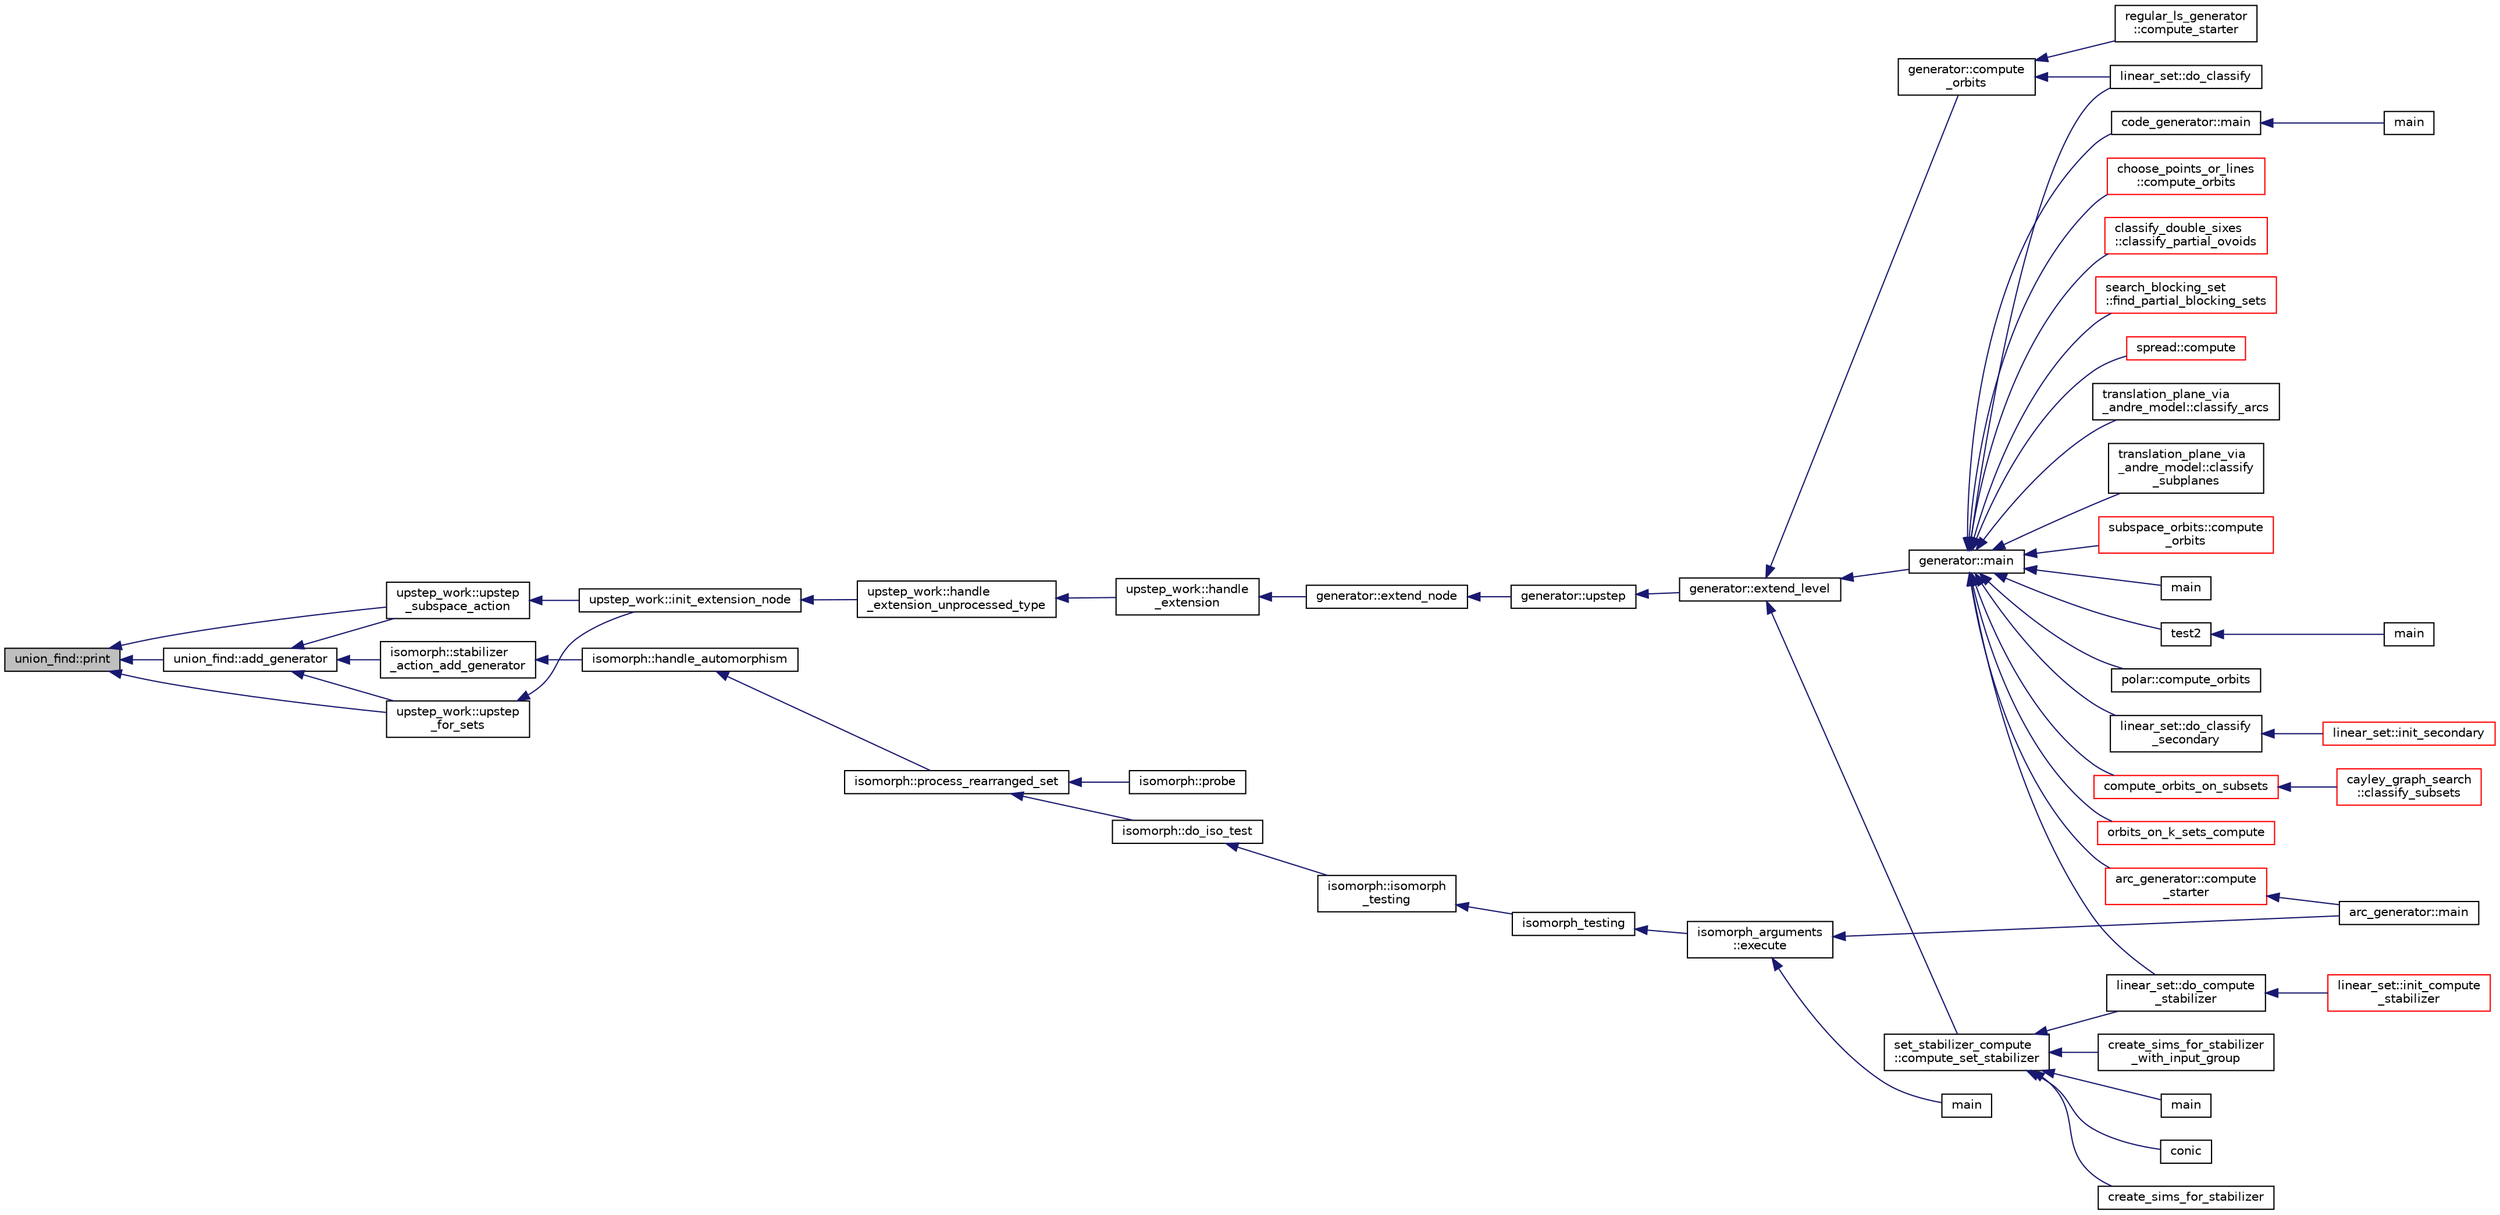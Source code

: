 digraph "union_find::print"
{
  edge [fontname="Helvetica",fontsize="10",labelfontname="Helvetica",labelfontsize="10"];
  node [fontname="Helvetica",fontsize="10",shape=record];
  rankdir="LR";
  Node609 [label="union_find::print",height=0.2,width=0.4,color="black", fillcolor="grey75", style="filled", fontcolor="black"];
  Node609 -> Node610 [dir="back",color="midnightblue",fontsize="10",style="solid",fontname="Helvetica"];
  Node610 [label="union_find::add_generator",height=0.2,width=0.4,color="black", fillcolor="white", style="filled",URL="$d1/dfb/classunion__find.html#a40d8a9f64ec55632cefd15df02bf7204"];
  Node610 -> Node611 [dir="back",color="midnightblue",fontsize="10",style="solid",fontname="Helvetica"];
  Node611 [label="upstep_work::upstep\l_for_sets",height=0.2,width=0.4,color="black", fillcolor="white", style="filled",URL="$d2/dd6/classupstep__work.html#acbfe3d5e23c38c3dc8f5908e0bc5bf1b"];
  Node611 -> Node612 [dir="back",color="midnightblue",fontsize="10",style="solid",fontname="Helvetica"];
  Node612 [label="upstep_work::init_extension_node",height=0.2,width=0.4,color="black", fillcolor="white", style="filled",URL="$d2/dd6/classupstep__work.html#ad74931a4c6dc97102d405a755433297d"];
  Node612 -> Node613 [dir="back",color="midnightblue",fontsize="10",style="solid",fontname="Helvetica"];
  Node613 [label="upstep_work::handle\l_extension_unprocessed_type",height=0.2,width=0.4,color="black", fillcolor="white", style="filled",URL="$d2/dd6/classupstep__work.html#a4687dfab87eb7d0646cb79008dd3d32d"];
  Node613 -> Node614 [dir="back",color="midnightblue",fontsize="10",style="solid",fontname="Helvetica"];
  Node614 [label="upstep_work::handle\l_extension",height=0.2,width=0.4,color="black", fillcolor="white", style="filled",URL="$d2/dd6/classupstep__work.html#ad8ba22a74e9884f92e11340b24e6a6d6"];
  Node614 -> Node615 [dir="back",color="midnightblue",fontsize="10",style="solid",fontname="Helvetica"];
  Node615 [label="generator::extend_node",height=0.2,width=0.4,color="black", fillcolor="white", style="filled",URL="$d7/d73/classgenerator.html#ac71fa071cf218f54cdd9306a541744ae"];
  Node615 -> Node616 [dir="back",color="midnightblue",fontsize="10",style="solid",fontname="Helvetica"];
  Node616 [label="generator::upstep",height=0.2,width=0.4,color="black", fillcolor="white", style="filled",URL="$d7/d73/classgenerator.html#ae0f2cebdabc821837f633656d7b0fdfe"];
  Node616 -> Node617 [dir="back",color="midnightblue",fontsize="10",style="solid",fontname="Helvetica"];
  Node617 [label="generator::extend_level",height=0.2,width=0.4,color="black", fillcolor="white", style="filled",URL="$d7/d73/classgenerator.html#a91b84d80ccec0cd2136bc221c30e0f8e"];
  Node617 -> Node618 [dir="back",color="midnightblue",fontsize="10",style="solid",fontname="Helvetica"];
  Node618 [label="set_stabilizer_compute\l::compute_set_stabilizer",height=0.2,width=0.4,color="black", fillcolor="white", style="filled",URL="$d8/dc6/classset__stabilizer__compute.html#ad4f92074322e98c7cd0ed5d4f8486b76"];
  Node618 -> Node619 [dir="back",color="midnightblue",fontsize="10",style="solid",fontname="Helvetica"];
  Node619 [label="main",height=0.2,width=0.4,color="black", fillcolor="white", style="filled",URL="$db/d67/test__hyperoval_8_c.html#a3c04138a5bfe5d72780bb7e82a18e627"];
  Node618 -> Node620 [dir="back",color="midnightblue",fontsize="10",style="solid",fontname="Helvetica"];
  Node620 [label="conic",height=0.2,width=0.4,color="black", fillcolor="white", style="filled",URL="$d4/de8/conic_8_c.html#a96def9474b981a9d5831a9b48d85d652"];
  Node618 -> Node621 [dir="back",color="midnightblue",fontsize="10",style="solid",fontname="Helvetica"];
  Node621 [label="linear_set::do_compute\l_stabilizer",height=0.2,width=0.4,color="black", fillcolor="white", style="filled",URL="$dd/d86/classlinear__set.html#ae8f58ded28fb5370f4459cca42b7463b"];
  Node621 -> Node622 [dir="back",color="midnightblue",fontsize="10",style="solid",fontname="Helvetica"];
  Node622 [label="linear_set::init_compute\l_stabilizer",height=0.2,width=0.4,color="red", fillcolor="white", style="filled",URL="$dd/d86/classlinear__set.html#a0cc3eaec1896fdc977b62e94623b055b"];
  Node618 -> Node624 [dir="back",color="midnightblue",fontsize="10",style="solid",fontname="Helvetica"];
  Node624 [label="create_sims_for_stabilizer",height=0.2,width=0.4,color="black", fillcolor="white", style="filled",URL="$d0/d76/tl__algebra__and__number__theory_8h.html#af2c67d225072549409be710ac3cd30f8"];
  Node618 -> Node625 [dir="back",color="midnightblue",fontsize="10",style="solid",fontname="Helvetica"];
  Node625 [label="create_sims_for_stabilizer\l_with_input_group",height=0.2,width=0.4,color="black", fillcolor="white", style="filled",URL="$d0/d76/tl__algebra__and__number__theory_8h.html#af5482567a8d6ba5c2fe593bf6f7f9a0f"];
  Node617 -> Node626 [dir="back",color="midnightblue",fontsize="10",style="solid",fontname="Helvetica"];
  Node626 [label="generator::compute\l_orbits",height=0.2,width=0.4,color="black", fillcolor="white", style="filled",URL="$d7/d73/classgenerator.html#a23989bc20ecaaed39c4119c758367f40"];
  Node626 -> Node627 [dir="back",color="midnightblue",fontsize="10",style="solid",fontname="Helvetica"];
  Node627 [label="regular_ls_generator\l::compute_starter",height=0.2,width=0.4,color="black", fillcolor="white", style="filled",URL="$d2/dd8/classregular__ls__generator.html#aa38907741058694a73194b02ceb4a53d"];
  Node626 -> Node628 [dir="back",color="midnightblue",fontsize="10",style="solid",fontname="Helvetica"];
  Node628 [label="linear_set::do_classify",height=0.2,width=0.4,color="black", fillcolor="white", style="filled",URL="$dd/d86/classlinear__set.html#a3eb2dbce7fa8b71901dfc12f288ddd0c"];
  Node617 -> Node629 [dir="back",color="midnightblue",fontsize="10",style="solid",fontname="Helvetica"];
  Node629 [label="generator::main",height=0.2,width=0.4,color="black", fillcolor="white", style="filled",URL="$d7/d73/classgenerator.html#a01abff8e9f231bf0d82e2e8e0061f242"];
  Node629 -> Node630 [dir="back",color="midnightblue",fontsize="10",style="solid",fontname="Helvetica"];
  Node630 [label="main",height=0.2,width=0.4,color="black", fillcolor="white", style="filled",URL="$d2/d11/codes_8h.html#a217dbf8b442f20279ea00b898af96f52"];
  Node629 -> Node631 [dir="back",color="midnightblue",fontsize="10",style="solid",fontname="Helvetica"];
  Node631 [label="code_generator::main",height=0.2,width=0.4,color="black", fillcolor="white", style="filled",URL="$db/d37/classcode__generator.html#ab3cf3a306e4032c2b471ac95321c599f"];
  Node631 -> Node632 [dir="back",color="midnightblue",fontsize="10",style="solid",fontname="Helvetica"];
  Node632 [label="main",height=0.2,width=0.4,color="black", fillcolor="white", style="filled",URL="$d4/d4f/codes_8_c.html#a217dbf8b442f20279ea00b898af96f52"];
  Node629 -> Node633 [dir="back",color="midnightblue",fontsize="10",style="solid",fontname="Helvetica"];
  Node633 [label="test2",height=0.2,width=0.4,color="black", fillcolor="white", style="filled",URL="$d9/db0/factor__space_8_c.html#a39d73a812e5fd8f1bc111e948368cb10"];
  Node633 -> Node634 [dir="back",color="midnightblue",fontsize="10",style="solid",fontname="Helvetica"];
  Node634 [label="main",height=0.2,width=0.4,color="black", fillcolor="white", style="filled",URL="$d9/db0/factor__space_8_c.html#a3c04138a5bfe5d72780bb7e82a18e627"];
  Node629 -> Node635 [dir="back",color="midnightblue",fontsize="10",style="solid",fontname="Helvetica"];
  Node635 [label="polar::compute_orbits",height=0.2,width=0.4,color="black", fillcolor="white", style="filled",URL="$da/d1c/classpolar.html#ac4c3c4f95d14c74ff4a3ec3f3479a1da"];
  Node629 -> Node628 [dir="back",color="midnightblue",fontsize="10",style="solid",fontname="Helvetica"];
  Node629 -> Node636 [dir="back",color="midnightblue",fontsize="10",style="solid",fontname="Helvetica"];
  Node636 [label="linear_set::do_classify\l_secondary",height=0.2,width=0.4,color="black", fillcolor="white", style="filled",URL="$dd/d86/classlinear__set.html#a47eb7f9995f3343abd3bdfbf9a9a9162"];
  Node636 -> Node637 [dir="back",color="midnightblue",fontsize="10",style="solid",fontname="Helvetica"];
  Node637 [label="linear_set::init_secondary",height=0.2,width=0.4,color="red", fillcolor="white", style="filled",URL="$dd/d86/classlinear__set.html#a7bf8cd7805559b5762921687a7c1ed97"];
  Node629 -> Node621 [dir="back",color="midnightblue",fontsize="10",style="solid",fontname="Helvetica"];
  Node629 -> Node639 [dir="back",color="midnightblue",fontsize="10",style="solid",fontname="Helvetica"];
  Node639 [label="compute_orbits_on_subsets",height=0.2,width=0.4,color="red", fillcolor="white", style="filled",URL="$d3/d35/snakes__and__ladders__global_8_c.html#af33697aede0480110b1227f727252637"];
  Node639 -> Node640 [dir="back",color="midnightblue",fontsize="10",style="solid",fontname="Helvetica"];
  Node640 [label="cayley_graph_search\l::classify_subsets",height=0.2,width=0.4,color="red", fillcolor="white", style="filled",URL="$de/dae/classcayley__graph__search.html#a4cf8a90752e018a281481ac80ad52c4b"];
  Node629 -> Node657 [dir="back",color="midnightblue",fontsize="10",style="solid",fontname="Helvetica"];
  Node657 [label="orbits_on_k_sets_compute",height=0.2,width=0.4,color="red", fillcolor="white", style="filled",URL="$d3/d35/snakes__and__ladders__global_8_c.html#a96743526b15703539d544499276aaa71"];
  Node629 -> Node668 [dir="back",color="midnightblue",fontsize="10",style="solid",fontname="Helvetica"];
  Node668 [label="arc_generator::compute\l_starter",height=0.2,width=0.4,color="red", fillcolor="white", style="filled",URL="$d4/d21/classarc__generator.html#aad1dcec3a1c302e743d574bd1ac857d9"];
  Node668 -> Node667 [dir="back",color="midnightblue",fontsize="10",style="solid",fontname="Helvetica"];
  Node667 [label="arc_generator::main",height=0.2,width=0.4,color="black", fillcolor="white", style="filled",URL="$d4/d21/classarc__generator.html#ad80140b51b165dad1fe6ab232be7829a"];
  Node629 -> Node673 [dir="back",color="midnightblue",fontsize="10",style="solid",fontname="Helvetica"];
  Node673 [label="choose_points_or_lines\l::compute_orbits",height=0.2,width=0.4,color="red", fillcolor="white", style="filled",URL="$d6/d75/classchoose__points__or__lines.html#adc353e2d41dc8a39563322c8cdd85f61"];
  Node629 -> Node675 [dir="back",color="midnightblue",fontsize="10",style="solid",fontname="Helvetica"];
  Node675 [label="classify_double_sixes\l::classify_partial_ovoids",height=0.2,width=0.4,color="red", fillcolor="white", style="filled",URL="$dd/d23/classclassify__double__sixes.html#a2253fca143a0e8a3e39655eb05668ae9"];
  Node629 -> Node677 [dir="back",color="midnightblue",fontsize="10",style="solid",fontname="Helvetica"];
  Node677 [label="search_blocking_set\l::find_partial_blocking_sets",height=0.2,width=0.4,color="red", fillcolor="white", style="filled",URL="$dc/d36/classsearch__blocking__set.html#ad3fdb3d356db75a02c406bc9d4e9e9b6"];
  Node629 -> Node679 [dir="back",color="midnightblue",fontsize="10",style="solid",fontname="Helvetica"];
  Node679 [label="spread::compute",height=0.2,width=0.4,color="red", fillcolor="white", style="filled",URL="$da/dc1/classspread.html#a9674466d3e03b8dad79882299c638a21"];
  Node629 -> Node681 [dir="back",color="midnightblue",fontsize="10",style="solid",fontname="Helvetica"];
  Node681 [label="translation_plane_via\l_andre_model::classify_arcs",height=0.2,width=0.4,color="black", fillcolor="white", style="filled",URL="$d1/dcc/classtranslation__plane__via__andre__model.html#ac8f002e812a8b152d41e806688601c5e"];
  Node629 -> Node682 [dir="back",color="midnightblue",fontsize="10",style="solid",fontname="Helvetica"];
  Node682 [label="translation_plane_via\l_andre_model::classify\l_subplanes",height=0.2,width=0.4,color="black", fillcolor="white", style="filled",URL="$d1/dcc/classtranslation__plane__via__andre__model.html#a794fefa95f0a7f7b887133375988ee55"];
  Node629 -> Node683 [dir="back",color="midnightblue",fontsize="10",style="solid",fontname="Helvetica"];
  Node683 [label="subspace_orbits::compute\l_orbits",height=0.2,width=0.4,color="red", fillcolor="white", style="filled",URL="$d2/d9f/classsubspace__orbits.html#a2778f8d49cde1675de1ef6acfe180b63"];
  Node610 -> Node685 [dir="back",color="midnightblue",fontsize="10",style="solid",fontname="Helvetica"];
  Node685 [label="upstep_work::upstep\l_subspace_action",height=0.2,width=0.4,color="black", fillcolor="white", style="filled",URL="$d2/dd6/classupstep__work.html#afd45c862c93f460a2e523f074d024529"];
  Node685 -> Node612 [dir="back",color="midnightblue",fontsize="10",style="solid",fontname="Helvetica"];
  Node610 -> Node686 [dir="back",color="midnightblue",fontsize="10",style="solid",fontname="Helvetica"];
  Node686 [label="isomorph::stabilizer\l_action_add_generator",height=0.2,width=0.4,color="black", fillcolor="white", style="filled",URL="$d3/d5f/classisomorph.html#ae91af86c9c82cf9c5c7ee24a60e59460"];
  Node686 -> Node687 [dir="back",color="midnightblue",fontsize="10",style="solid",fontname="Helvetica"];
  Node687 [label="isomorph::handle_automorphism",height=0.2,width=0.4,color="black", fillcolor="white", style="filled",URL="$d3/d5f/classisomorph.html#a95e0ae39f992234f7cbeb6f1d57d82df"];
  Node687 -> Node688 [dir="back",color="midnightblue",fontsize="10",style="solid",fontname="Helvetica"];
  Node688 [label="isomorph::process_rearranged_set",height=0.2,width=0.4,color="black", fillcolor="white", style="filled",URL="$d3/d5f/classisomorph.html#a7767fd5f1da6dfd7f93810be99ba4ab6"];
  Node688 -> Node689 [dir="back",color="midnightblue",fontsize="10",style="solid",fontname="Helvetica"];
  Node689 [label="isomorph::probe",height=0.2,width=0.4,color="black", fillcolor="white", style="filled",URL="$d3/d5f/classisomorph.html#a9cb6fed7b6ac639d886b117a1f454441"];
  Node688 -> Node690 [dir="back",color="midnightblue",fontsize="10",style="solid",fontname="Helvetica"];
  Node690 [label="isomorph::do_iso_test",height=0.2,width=0.4,color="black", fillcolor="white", style="filled",URL="$d3/d5f/classisomorph.html#a51fc3bf5cc3a99282a489b2df37ee24e"];
  Node690 -> Node691 [dir="back",color="midnightblue",fontsize="10",style="solid",fontname="Helvetica"];
  Node691 [label="isomorph::isomorph\l_testing",height=0.2,width=0.4,color="black", fillcolor="white", style="filled",URL="$d3/d5f/classisomorph.html#ad7945ec94ba0ba16953482edfaa4da6e"];
  Node691 -> Node692 [dir="back",color="midnightblue",fontsize="10",style="solid",fontname="Helvetica"];
  Node692 [label="isomorph_testing",height=0.2,width=0.4,color="black", fillcolor="white", style="filled",URL="$d4/d7e/isomorph__global_8_c.html#a5a73cbe9f89c4727f086482ee2d238f9"];
  Node692 -> Node665 [dir="back",color="midnightblue",fontsize="10",style="solid",fontname="Helvetica"];
  Node665 [label="isomorph_arguments\l::execute",height=0.2,width=0.4,color="black", fillcolor="white", style="filled",URL="$d5/de4/classisomorph__arguments.html#aa85e472d14906abdd5672dc66027583e"];
  Node665 -> Node666 [dir="back",color="midnightblue",fontsize="10",style="solid",fontname="Helvetica"];
  Node666 [label="main",height=0.2,width=0.4,color="black", fillcolor="white", style="filled",URL="$d1/d5e/blt__main_8_c.html#a217dbf8b442f20279ea00b898af96f52"];
  Node665 -> Node667 [dir="back",color="midnightblue",fontsize="10",style="solid",fontname="Helvetica"];
  Node609 -> Node611 [dir="back",color="midnightblue",fontsize="10",style="solid",fontname="Helvetica"];
  Node609 -> Node685 [dir="back",color="midnightblue",fontsize="10",style="solid",fontname="Helvetica"];
}
